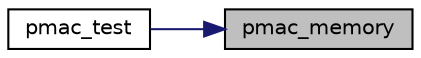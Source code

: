 digraph "pmac_memory"
{
 // LATEX_PDF_SIZE
  edge [fontname="Helvetica",fontsize="10",labelfontname="Helvetica",labelfontsize="10"];
  node [fontname="Helvetica",fontsize="10",shape=record];
  rankdir="RL";
  Node17 [label="pmac_memory",height=0.2,width=0.4,color="black", fillcolor="grey75", style="filled", fontcolor="black",tooltip="PMAC a block of memory."];
  Node17 -> Node18 [dir="back",color="midnightblue",fontsize="10",style="solid",fontname="Helvetica"];
  Node18 [label="pmac_test",height=0.2,width=0.4,color="black", fillcolor="white", style="filled",URL="$pmac__test_8c.html#a25c3fac912755621e400e5b51f46ca23",tooltip="Test the LTC_OMAC implementation."];
}
